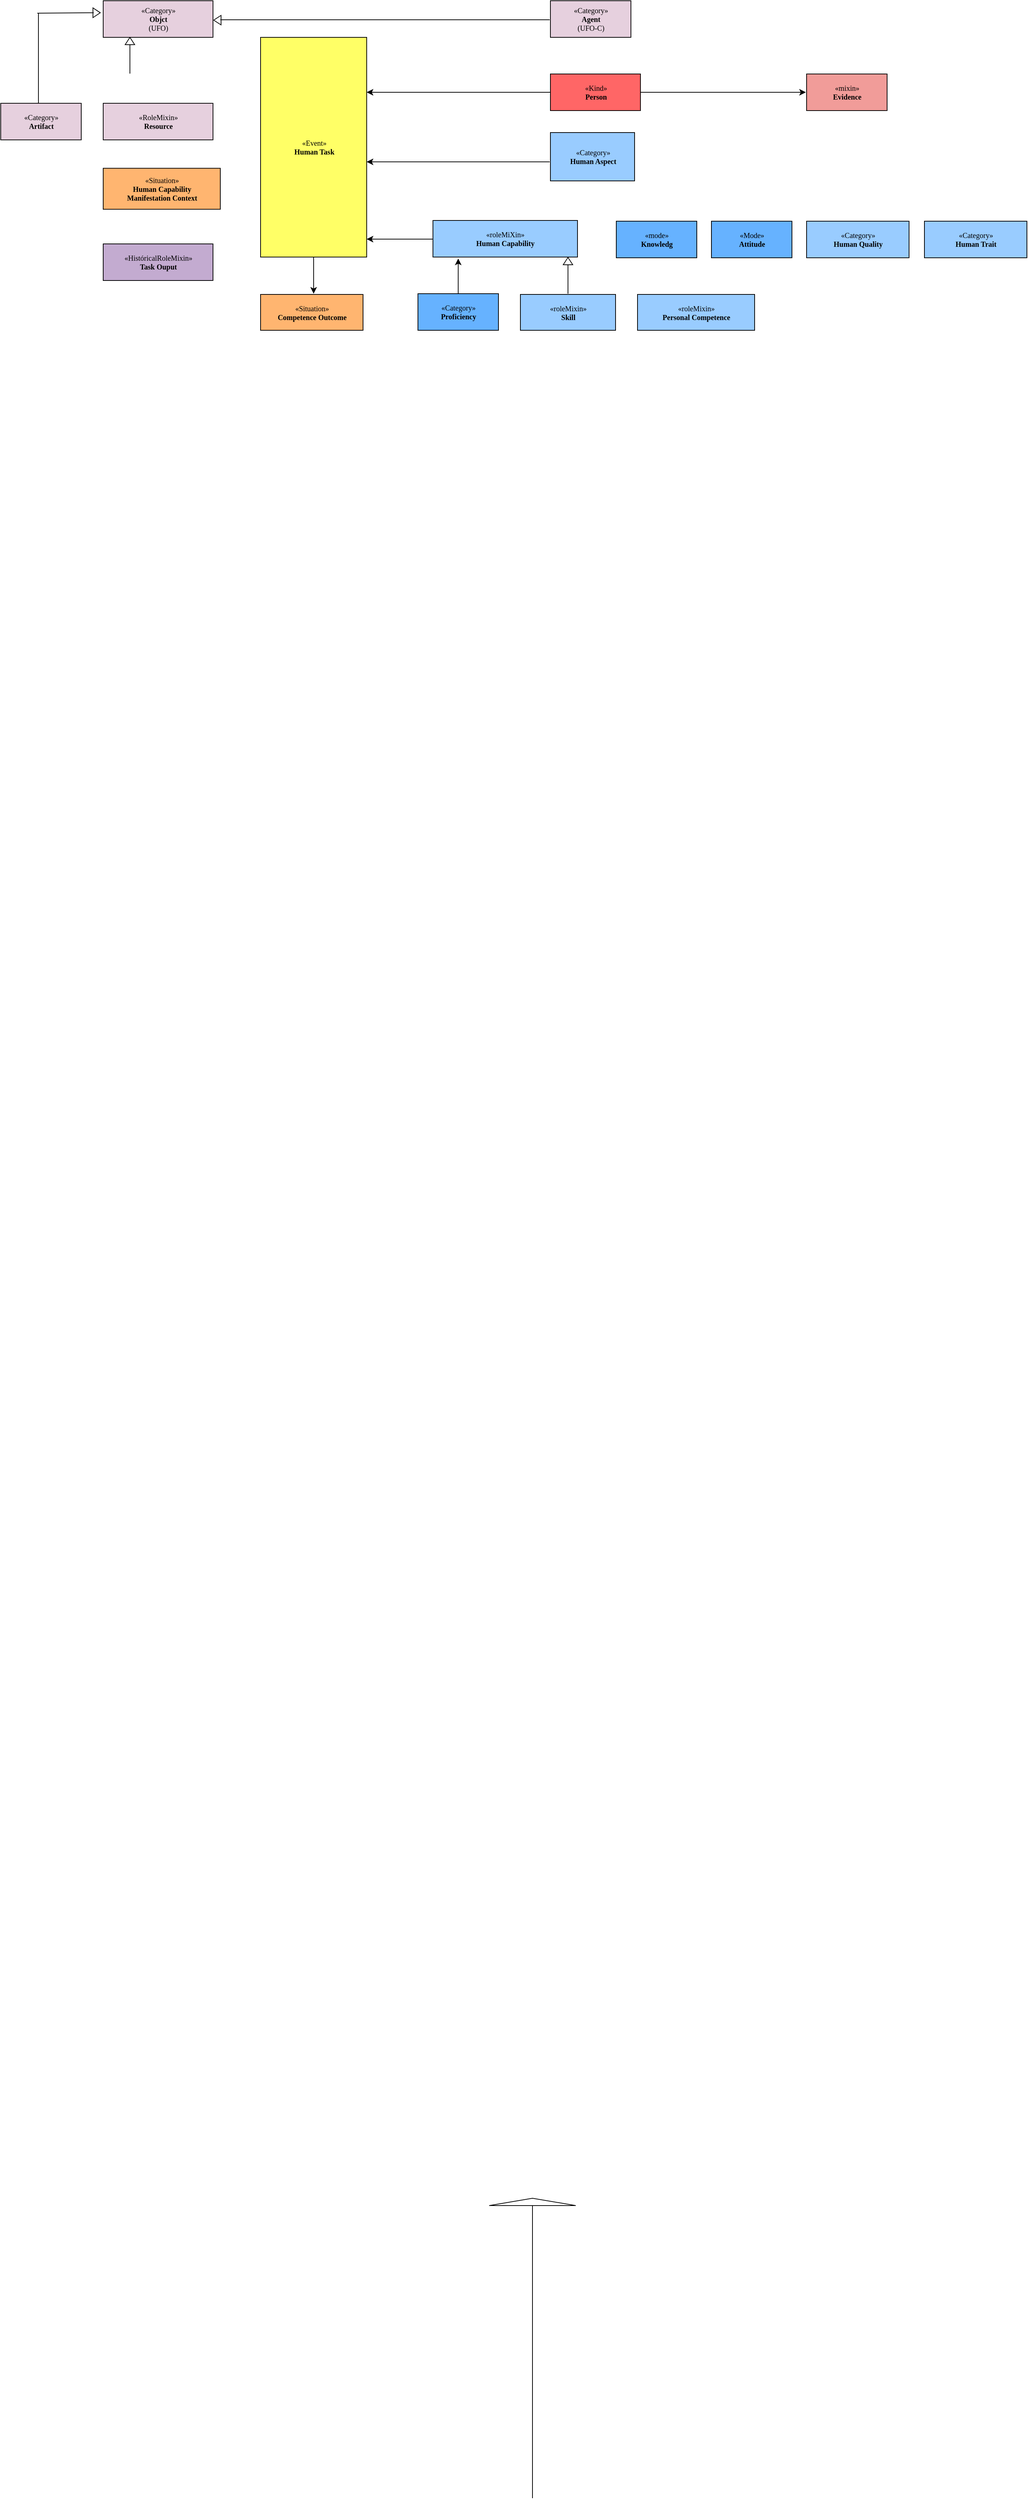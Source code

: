 <mxfile version="24.8.9">
  <diagram name="Page-1" id="c4acf3e9-155e-7222-9cf6-157b1a14988f">
    <mxGraphModel dx="1354" dy="558" grid="1" gridSize="10" guides="1" tooltips="1" connect="1" arrows="1" fold="1" page="1" pageScale="1" pageWidth="850" pageHeight="1100" background="none" math="0" shadow="0">
      <root>
        <mxCell id="0" />
        <mxCell id="1" parent="0" />
        <mxCell id="5d2195bd80daf111-13" value="«mixin»&lt;br&gt;&lt;b&gt;Evidence&lt;/b&gt;" style="html=1;rounded=0;shadow=0;comic=0;labelBackgroundColor=none;strokeWidth=1;fontFamily=Verdana;fontSize=10;align=center;fillColor=#F19C99;" parent="1" vertex="1">
          <mxGeometry x="1111" y="120" width="110" height="50" as="geometry" />
        </mxCell>
        <mxCell id="5d2195bd80daf111-14" value="«Situation»&lt;br&gt;&lt;b&gt;Competence Outcome&lt;/b&gt;" style="html=1;rounded=0;shadow=0;comic=0;labelBackgroundColor=none;strokeWidth=1;fontFamily=Verdana;fontSize=10;align=center;fillColor=#FFB570;" parent="1" vertex="1">
          <mxGeometry x="365" y="421" width="140" height="49" as="geometry" />
        </mxCell>
        <mxCell id="o2y04EbeqSj6f3a__Hsj-25" style="edgeStyle=orthogonalEdgeStyle;rounded=0;orthogonalLoop=1;jettySize=auto;html=1;entryX=1;entryY=0.25;entryDx=0;entryDy=0;" edge="1" parent="1" source="5d2195bd80daf111-17" target="o2y04EbeqSj6f3a__Hsj-4">
          <mxGeometry relative="1" as="geometry" />
        </mxCell>
        <mxCell id="o2y04EbeqSj6f3a__Hsj-49" style="edgeStyle=orthogonalEdgeStyle;rounded=0;orthogonalLoop=1;jettySize=auto;html=1;" edge="1" parent="1" source="5d2195bd80daf111-17">
          <mxGeometry relative="1" as="geometry">
            <mxPoint x="1110" y="145" as="targetPoint" />
          </mxGeometry>
        </mxCell>
        <mxCell id="5d2195bd80daf111-17" value="&lt;font style=&quot;vertical-align: inherit;&quot;&gt;&lt;font style=&quot;vertical-align: inherit;&quot;&gt;«Kind» &lt;/font&gt;&lt;/font&gt;&lt;br&gt;&lt;b&gt;&lt;font style=&quot;vertical-align: inherit;&quot;&gt;&lt;font style=&quot;vertical-align: inherit;&quot;&gt;Person&lt;/font&gt;&lt;/font&gt;&lt;/b&gt;" style="html=1;rounded=0;shadow=0;comic=0;labelBackgroundColor=none;strokeWidth=1;fontFamily=Verdana;fontSize=10;align=center;fillColor=#FF6666;" parent="1" vertex="1">
          <mxGeometry x="761" y="120" width="123" height="50" as="geometry" />
        </mxCell>
        <mxCell id="o2y04EbeqSj6f3a__Hsj-3" value="&lt;font style=&quot;vertical-align: inherit;&quot;&gt;&lt;font style=&quot;vertical-align: inherit;&quot;&gt;&lt;font style=&quot;vertical-align: inherit;&quot;&gt;&lt;font style=&quot;vertical-align: inherit;&quot;&gt;&lt;font style=&quot;vertical-align: inherit;&quot;&gt;&lt;font style=&quot;vertical-align: inherit;&quot;&gt;&lt;font style=&quot;vertical-align: inherit;&quot;&gt;&lt;font style=&quot;vertical-align: inherit;&quot;&gt;«Category»&lt;/font&gt;&lt;/font&gt;&lt;/font&gt;&lt;/font&gt;&lt;/font&gt;&lt;/font&gt;&lt;/font&gt;&lt;/font&gt;&lt;br&gt;&lt;b&gt;&lt;font style=&quot;vertical-align: inherit;&quot;&gt;&lt;font style=&quot;vertical-align: inherit;&quot;&gt;&lt;font style=&quot;vertical-align: inherit;&quot;&gt;&lt;font style=&quot;vertical-align: inherit;&quot;&gt; Objct&lt;/font&gt;&lt;/font&gt;&lt;/font&gt;&lt;/font&gt;&lt;/b&gt;&lt;div&gt;&lt;font style=&quot;vertical-align: inherit;&quot;&gt;&lt;font style=&quot;vertical-align: inherit;&quot;&gt;&lt;font style=&quot;vertical-align: inherit;&quot;&gt;&lt;font style=&quot;vertical-align: inherit;&quot;&gt;&lt;font style=&quot;vertical-align: inherit;&quot;&gt;&lt;font style=&quot;vertical-align: inherit;&quot;&gt;(UFO)&lt;/font&gt;&lt;/font&gt;&lt;/font&gt;&lt;/font&gt;&lt;/font&gt;&lt;/font&gt;&lt;/div&gt;" style="html=1;rounded=0;shadow=0;comic=0;labelBackgroundColor=none;strokeWidth=1;fontFamily=Verdana;fontSize=10;align=center;fillColor=#E6D0DE;" vertex="1" parent="1">
          <mxGeometry x="150" y="20" width="150" height="50" as="geometry" />
        </mxCell>
        <mxCell id="o2y04EbeqSj6f3a__Hsj-30" style="edgeStyle=orthogonalEdgeStyle;rounded=0;orthogonalLoop=1;jettySize=auto;html=1;" edge="1" parent="1" source="o2y04EbeqSj6f3a__Hsj-4">
          <mxGeometry relative="1" as="geometry">
            <mxPoint x="437.5" y="420" as="targetPoint" />
          </mxGeometry>
        </mxCell>
        <mxCell id="o2y04EbeqSj6f3a__Hsj-4" value="&lt;font style=&quot;vertical-align: inherit;&quot;&gt;&lt;font style=&quot;vertical-align: inherit;&quot;&gt;«Event» &lt;/font&gt;&lt;/font&gt;&lt;br&gt;&lt;b&gt;&lt;font style=&quot;vertical-align: inherit;&quot;&gt;&lt;font style=&quot;vertical-align: inherit;&quot;&gt;Human Task&lt;/font&gt;&lt;/font&gt;&lt;/b&gt;" style="html=1;rounded=0;shadow=0;comic=0;labelBackgroundColor=none;strokeWidth=1;fontFamily=Verdana;fontSize=10;align=center;fillColor=#FFFF66;" vertex="1" parent="1">
          <mxGeometry x="365" y="70" width="145" height="300" as="geometry" />
        </mxCell>
        <mxCell id="o2y04EbeqSj6f3a__Hsj-6" value="&lt;font style=&quot;vertical-align: inherit;&quot;&gt;«Category»&lt;/font&gt;&lt;br&gt;&lt;span style=&quot;background-color: initial;&quot;&gt;&lt;b&gt;Agent&lt;/b&gt;&lt;/span&gt;&lt;div&gt;&lt;span style=&quot;background-color: initial;&quot;&gt;(UFO-C)&lt;/span&gt;&lt;/div&gt;" style="html=1;rounded=0;shadow=0;comic=0;labelBackgroundColor=none;strokeWidth=1;fontFamily=Verdana;fontSize=10;align=center;fillColor=#E6D0DE;" vertex="1" parent="1">
          <mxGeometry x="761" y="20" width="110" height="50" as="geometry" />
        </mxCell>
        <mxCell id="o2y04EbeqSj6f3a__Hsj-8" value="&lt;font style=&quot;vertical-align: inherit;&quot;&gt;&lt;font style=&quot;vertical-align: inherit;&quot;&gt;«RoleMixin» &lt;/font&gt;&lt;/font&gt;&lt;br&gt;&lt;b&gt;&lt;font style=&quot;vertical-align: inherit;&quot;&gt;&lt;font style=&quot;vertical-align: inherit;&quot;&gt;Resource&lt;/font&gt;&lt;/font&gt;&lt;/b&gt;" style="html=1;rounded=0;shadow=0;comic=0;labelBackgroundColor=none;strokeWidth=1;fontFamily=Verdana;fontSize=10;align=center;fillColor=#E6D0DE;" vertex="1" parent="1">
          <mxGeometry x="150" y="160" width="150" height="50" as="geometry" />
        </mxCell>
        <mxCell id="o2y04EbeqSj6f3a__Hsj-9" value="&lt;font style=&quot;vertical-align: inherit;&quot;&gt;&lt;font style=&quot;vertical-align: inherit;&quot;&gt;«Category» &lt;/font&gt;&lt;/font&gt;&lt;br&gt;&lt;b&gt;Artifact&lt;/b&gt;" style="html=1;rounded=0;shadow=0;comic=0;labelBackgroundColor=none;strokeWidth=1;fontFamily=Verdana;fontSize=10;align=center;fillColor=#E6D0DE;" vertex="1" parent="1">
          <mxGeometry x="10" y="160" width="110" height="50" as="geometry" />
        </mxCell>
        <mxCell id="o2y04EbeqSj6f3a__Hsj-11" value="&lt;font style=&quot;vertical-align: inherit;&quot;&gt;&lt;font style=&quot;vertical-align: inherit;&quot;&gt;«Situation» &lt;/font&gt;&lt;/font&gt;&lt;br&gt;&lt;b&gt;&lt;font style=&quot;vertical-align: inherit;&quot;&gt;&lt;font style=&quot;vertical-align: inherit;&quot;&gt;Human Capability&lt;/font&gt;&lt;/font&gt;&lt;/b&gt;&lt;div&gt;&lt;b&gt;&lt;font style=&quot;vertical-align: inherit;&quot;&gt;&lt;font style=&quot;vertical-align: inherit;&quot;&gt;Manifestation Context&lt;/font&gt;&lt;/font&gt;&lt;/b&gt;&lt;/div&gt;" style="html=1;rounded=0;shadow=0;comic=0;labelBackgroundColor=none;strokeWidth=1;fontFamily=Verdana;fontSize=10;align=center;fillColor=#FFB570;" vertex="1" parent="1">
          <mxGeometry x="150" y="248.75" width="160" height="56" as="geometry" />
        </mxCell>
        <mxCell id="o2y04EbeqSj6f3a__Hsj-12" value="&lt;font style=&quot;vertical-align: inherit;&quot;&gt;&lt;font style=&quot;vertical-align: inherit;&quot;&gt;«HistóricalRoleMixin» &lt;/font&gt;&lt;/font&gt;&lt;br&gt;&lt;b&gt;&lt;font style=&quot;vertical-align: inherit;&quot;&gt;&lt;font style=&quot;vertical-align: inherit;&quot;&gt;Task Ouput&lt;/font&gt;&lt;/font&gt;&lt;/b&gt;" style="html=1;rounded=0;shadow=0;comic=0;labelBackgroundColor=none;strokeWidth=1;fontFamily=Verdana;fontSize=10;align=center;fillColor=#C3ABD0;" vertex="1" parent="1">
          <mxGeometry x="150" y="352" width="150" height="50" as="geometry" />
        </mxCell>
        <mxCell id="o2y04EbeqSj6f3a__Hsj-14" value="&lt;font style=&quot;vertical-align: inherit;&quot;&gt;&lt;font style=&quot;vertical-align: inherit;&quot;&gt;«Category» &lt;/font&gt;&lt;/font&gt;&lt;br&gt;&lt;b&gt;&lt;font style=&quot;vertical-align: inherit;&quot;&gt;&lt;font style=&quot;vertical-align: inherit;&quot;&gt;Human Aspect&lt;/font&gt;&lt;/font&gt;&lt;/b&gt;" style="html=1;rounded=0;shadow=0;comic=0;labelBackgroundColor=none;strokeWidth=1;fontFamily=Verdana;fontSize=10;align=center;fillColor=#99CCFF;" vertex="1" parent="1">
          <mxGeometry x="761" y="200" width="115" height="66" as="geometry" />
        </mxCell>
        <mxCell id="o2y04EbeqSj6f3a__Hsj-15" value="«roleMiXin»&lt;br&gt;&lt;b&gt;Human Capability&lt;/b&gt;" style="html=1;rounded=0;shadow=0;comic=0;labelBackgroundColor=none;strokeWidth=1;fontFamily=Verdana;fontSize=10;align=center;fillColor=#99CCFF;" vertex="1" parent="1">
          <mxGeometry x="600.5" y="320" width="197.5" height="50" as="geometry" />
        </mxCell>
        <mxCell id="o2y04EbeqSj6f3a__Hsj-16" value="&lt;font style=&quot;vertical-align: inherit;&quot;&gt;&lt;font style=&quot;vertical-align: inherit;&quot;&gt;«mode» &lt;/font&gt;&lt;/font&gt;&lt;br&gt;&lt;b&gt;Knowledg&lt;/b&gt;" style="html=1;rounded=0;shadow=0;comic=0;labelBackgroundColor=none;strokeWidth=1;fontFamily=Verdana;fontSize=10;align=center;fillColor=#66B2FF;" vertex="1" parent="1">
          <mxGeometry x="851" y="321" width="110" height="50" as="geometry" />
        </mxCell>
        <mxCell id="o2y04EbeqSj6f3a__Hsj-17" value="&lt;font style=&quot;vertical-align: inherit;&quot;&gt;&lt;font style=&quot;vertical-align: inherit;&quot;&gt;«Mode» &lt;/font&gt;&lt;/font&gt;&lt;br&gt;&lt;b&gt;&lt;font style=&quot;vertical-align: inherit;&quot;&gt;&lt;font style=&quot;vertical-align: inherit;&quot;&gt;Attitude&lt;/font&gt;&lt;/font&gt;&lt;/b&gt;" style="html=1;rounded=0;shadow=0;comic=0;labelBackgroundColor=none;strokeWidth=1;fontFamily=Verdana;fontSize=10;align=center;fillColor=#66B2FF;" vertex="1" parent="1">
          <mxGeometry x="981" y="321" width="110" height="50" as="geometry" />
        </mxCell>
        <mxCell id="o2y04EbeqSj6f3a__Hsj-18" value="&lt;font style=&quot;vertical-align: inherit;&quot;&gt;&lt;font style=&quot;vertical-align: inherit;&quot;&gt;«Category» &lt;/font&gt;&lt;/font&gt;&lt;br&gt;&lt;b&gt;&lt;font style=&quot;vertical-align: inherit;&quot;&gt;&lt;font style=&quot;vertical-align: inherit;&quot;&gt;Human Quality&lt;/font&gt;&lt;/font&gt;&lt;/b&gt;" style="html=1;rounded=0;shadow=0;comic=0;labelBackgroundColor=none;strokeWidth=1;fontFamily=Verdana;fontSize=10;align=center;fillColor=#99CCFF;" vertex="1" parent="1">
          <mxGeometry x="1111" y="321" width="140" height="50" as="geometry" />
        </mxCell>
        <mxCell id="o2y04EbeqSj6f3a__Hsj-20" value="&lt;font style=&quot;vertical-align: inherit;&quot;&gt;«Category»&lt;/font&gt;&lt;br&gt;&lt;b&gt;Human Trait&lt;/b&gt;" style="html=1;rounded=0;shadow=0;comic=0;labelBackgroundColor=none;strokeWidth=1;fontFamily=Verdana;fontSize=10;align=center;fillColor=#99CCFF;" vertex="1" parent="1">
          <mxGeometry x="1272" y="321" width="140" height="50" as="geometry" />
        </mxCell>
        <mxCell id="o2y04EbeqSj6f3a__Hsj-21" value="&lt;font style=&quot;vertical-align: inherit;&quot;&gt;«Category»&lt;/font&gt;&lt;br&gt;&lt;b&gt;Proficiency&lt;/b&gt;" style="html=1;rounded=0;shadow=0;comic=0;labelBackgroundColor=none;strokeWidth=1;fontFamily=Verdana;fontSize=10;align=center;fillColor=#66B2FF;" vertex="1" parent="1">
          <mxGeometry x="580" y="420" width="110" height="50" as="geometry" />
        </mxCell>
        <mxCell id="o2y04EbeqSj6f3a__Hsj-22" value="&lt;font style=&quot;vertical-align: inherit;&quot;&gt;&lt;font style=&quot;vertical-align: inherit;&quot;&gt;«roleMixin» &lt;/font&gt;&lt;/font&gt;&lt;br&gt;&lt;b&gt;&lt;font style=&quot;vertical-align: inherit;&quot;&gt;&lt;font style=&quot;vertical-align: inherit;&quot;&gt;Skill&lt;/font&gt;&lt;/font&gt;&lt;/b&gt;" style="html=1;rounded=0;shadow=0;comic=0;labelBackgroundColor=none;strokeWidth=1;fontFamily=Verdana;fontSize=10;align=center;fillColor=#99CCFF;" vertex="1" parent="1">
          <mxGeometry x="720" y="421" width="130" height="49" as="geometry" />
        </mxCell>
        <mxCell id="o2y04EbeqSj6f3a__Hsj-23" value="&lt;font style=&quot;vertical-align: inherit;&quot;&gt;&lt;font style=&quot;vertical-align: inherit;&quot;&gt;«roleMixin» &lt;/font&gt;&lt;/font&gt;&lt;br&gt;&lt;b&gt;Personal Competence&lt;/b&gt;" style="html=1;rounded=0;shadow=0;comic=0;labelBackgroundColor=none;strokeWidth=1;fontFamily=Verdana;fontSize=10;align=center;fillColor=#99CCFF;" vertex="1" parent="1">
          <mxGeometry x="880" y="421" width="160" height="49" as="geometry" />
        </mxCell>
        <mxCell id="o2y04EbeqSj6f3a__Hsj-28" style="edgeStyle=orthogonalEdgeStyle;rounded=0;orthogonalLoop=1;jettySize=auto;html=1;entryX=1;entryY=0.25;entryDx=0;entryDy=0;" edge="1" parent="1">
          <mxGeometry relative="1" as="geometry">
            <mxPoint x="760" y="240" as="sourcePoint" />
            <mxPoint x="510" y="240" as="targetPoint" />
          </mxGeometry>
        </mxCell>
        <mxCell id="o2y04EbeqSj6f3a__Hsj-29" style="edgeStyle=orthogonalEdgeStyle;rounded=0;orthogonalLoop=1;jettySize=auto;html=1;entryX=1;entryY=0.25;entryDx=0;entryDy=0;" edge="1" parent="1">
          <mxGeometry relative="1" as="geometry">
            <mxPoint x="600" y="345.5" as="sourcePoint" />
            <mxPoint x="510" y="345.5" as="targetPoint" />
          </mxGeometry>
        </mxCell>
        <mxCell id="o2y04EbeqSj6f3a__Hsj-32" style="edgeStyle=orthogonalEdgeStyle;rounded=0;orthogonalLoop=1;jettySize=auto;html=1;entryX=0.175;entryY=1.04;entryDx=0;entryDy=0;entryPerimeter=0;" edge="1" parent="1" source="o2y04EbeqSj6f3a__Hsj-21" target="o2y04EbeqSj6f3a__Hsj-15">
          <mxGeometry relative="1" as="geometry" />
        </mxCell>
        <mxCell id="o2y04EbeqSj6f3a__Hsj-36" value="" style="triangle;whiteSpace=wrap;html=1;rotation=-90;" vertex="1" parent="1">
          <mxGeometry x="780" y="369" width="10" height="13" as="geometry" />
        </mxCell>
        <mxCell id="o2y04EbeqSj6f3a__Hsj-41" value="" style="endArrow=none;html=1;rounded=0;exitX=0;exitY=0.5;exitDx=0;exitDy=0;" edge="1" parent="1" source="o2y04EbeqSj6f3a__Hsj-36">
          <mxGeometry width="50" height="50" relative="1" as="geometry">
            <mxPoint x="800" y="380" as="sourcePoint" />
            <mxPoint x="785" y="420" as="targetPoint" />
          </mxGeometry>
        </mxCell>
        <mxCell id="o2y04EbeqSj6f3a__Hsj-57" value="" style="group" vertex="1" connectable="0" parent="1">
          <mxGeometry x="64.5" y="30" width="81.5" height="130" as="geometry" />
        </mxCell>
        <mxCell id="o2y04EbeqSj6f3a__Hsj-61" value="" style="group" vertex="1" connectable="0" parent="o2y04EbeqSj6f3a__Hsj-57">
          <mxGeometry x="-4.5" y="-0.256" width="86" height="130.256" as="geometry" />
        </mxCell>
        <mxCell id="o2y04EbeqSj6f3a__Hsj-56" value="" style="endArrow=none;html=1;rounded=0;" edge="1" parent="o2y04EbeqSj6f3a__Hsj-61">
          <mxGeometry width="50" height="50" relative="1" as="geometry">
            <mxPoint x="1.5" y="130.256" as="sourcePoint" />
            <mxPoint x="1.5" y="7.179" as="targetPoint" />
            <Array as="points">
              <mxPoint x="1.5" y="37.949" />
            </Array>
          </mxGeometry>
        </mxCell>
        <mxCell id="o2y04EbeqSj6f3a__Hsj-54" value="" style="triangle;whiteSpace=wrap;html=1;rotation=0;" vertex="1" parent="o2y04EbeqSj6f3a__Hsj-61">
          <mxGeometry x="76" width="10" height="13.333" as="geometry" />
        </mxCell>
        <mxCell id="o2y04EbeqSj6f3a__Hsj-55" value="" style="endArrow=none;html=1;rounded=0;exitX=0;exitY=0.5;exitDx=0;exitDy=0;" edge="1" parent="o2y04EbeqSj6f3a__Hsj-61">
          <mxGeometry width="50" height="50" relative="1" as="geometry">
            <mxPoint x="77" y="6.667" as="sourcePoint" />
            <mxPoint y="7.256" as="targetPoint" />
          </mxGeometry>
        </mxCell>
        <mxCell id="o2y04EbeqSj6f3a__Hsj-58" value="" style="group" vertex="1" connectable="0" parent="1">
          <mxGeometry x="180" y="70" width="13" height="49.5" as="geometry" />
        </mxCell>
        <mxCell id="o2y04EbeqSj6f3a__Hsj-59" value="" style="triangle;whiteSpace=wrap;html=1;rotation=-90;" vertex="1" parent="o2y04EbeqSj6f3a__Hsj-58">
          <mxGeometry x="1.5" y="-1.5" width="10" height="13" as="geometry" />
        </mxCell>
        <mxCell id="o2y04EbeqSj6f3a__Hsj-60" value="" style="endArrow=none;html=1;rounded=0;exitX=0;exitY=0.5;exitDx=0;exitDy=0;" edge="1" parent="o2y04EbeqSj6f3a__Hsj-58" source="o2y04EbeqSj6f3a__Hsj-59">
          <mxGeometry width="50" height="50" relative="1" as="geometry">
            <mxPoint x="21.5" y="9.5" as="sourcePoint" />
            <mxPoint x="6.5" y="49.5" as="targetPoint" />
          </mxGeometry>
        </mxCell>
        <mxCell id="o2y04EbeqSj6f3a__Hsj-63" value="" style="group;rotation=90;" vertex="1" connectable="0" parent="1">
          <mxGeometry x="520" y="-170" width="13" height="450" as="geometry" />
        </mxCell>
        <mxCell id="o2y04EbeqSj6f3a__Hsj-64" value="" style="triangle;whiteSpace=wrap;html=1;rotation=-90;" vertex="1" parent="o2y04EbeqSj6f3a__Hsj-63">
          <mxGeometry x="211.5" y="3136.364" width="10" height="118.182" as="geometry" />
        </mxCell>
        <mxCell id="o2y04EbeqSj6f3a__Hsj-65" value="" style="endArrow=none;html=1;rounded=0;exitX=0;exitY=0.5;exitDx=0;exitDy=0;" edge="1" parent="o2y04EbeqSj6f3a__Hsj-63" source="o2y04EbeqSj6f3a__Hsj-64">
          <mxGeometry width="50" height="50" relative="1" as="geometry">
            <mxPoint x="231.5" y="3236.364" as="sourcePoint" />
            <mxPoint x="216.5" y="3600" as="targetPoint" />
          </mxGeometry>
        </mxCell>
        <mxCell id="o2y04EbeqSj6f3a__Hsj-66" value="" style="triangle;whiteSpace=wrap;html=1;rotation=-90;direction=north;" vertex="1" parent="o2y04EbeqSj6f3a__Hsj-63">
          <mxGeometry x="-220.5" y="211.5" width="13" height="10" as="geometry" />
        </mxCell>
        <mxCell id="o2y04EbeqSj6f3a__Hsj-67" value="" style="endArrow=none;html=1;rounded=0;exitX=0.1;exitY=0.538;exitDx=0;exitDy=0;exitPerimeter=0;" edge="1" parent="1" source="o2y04EbeqSj6f3a__Hsj-66">
          <mxGeometry width="50" height="50" relative="1" as="geometry">
            <mxPoint x="320" y="46" as="sourcePoint" />
            <mxPoint x="760" y="46" as="targetPoint" />
            <Array as="points" />
          </mxGeometry>
        </mxCell>
      </root>
    </mxGraphModel>
  </diagram>
</mxfile>
